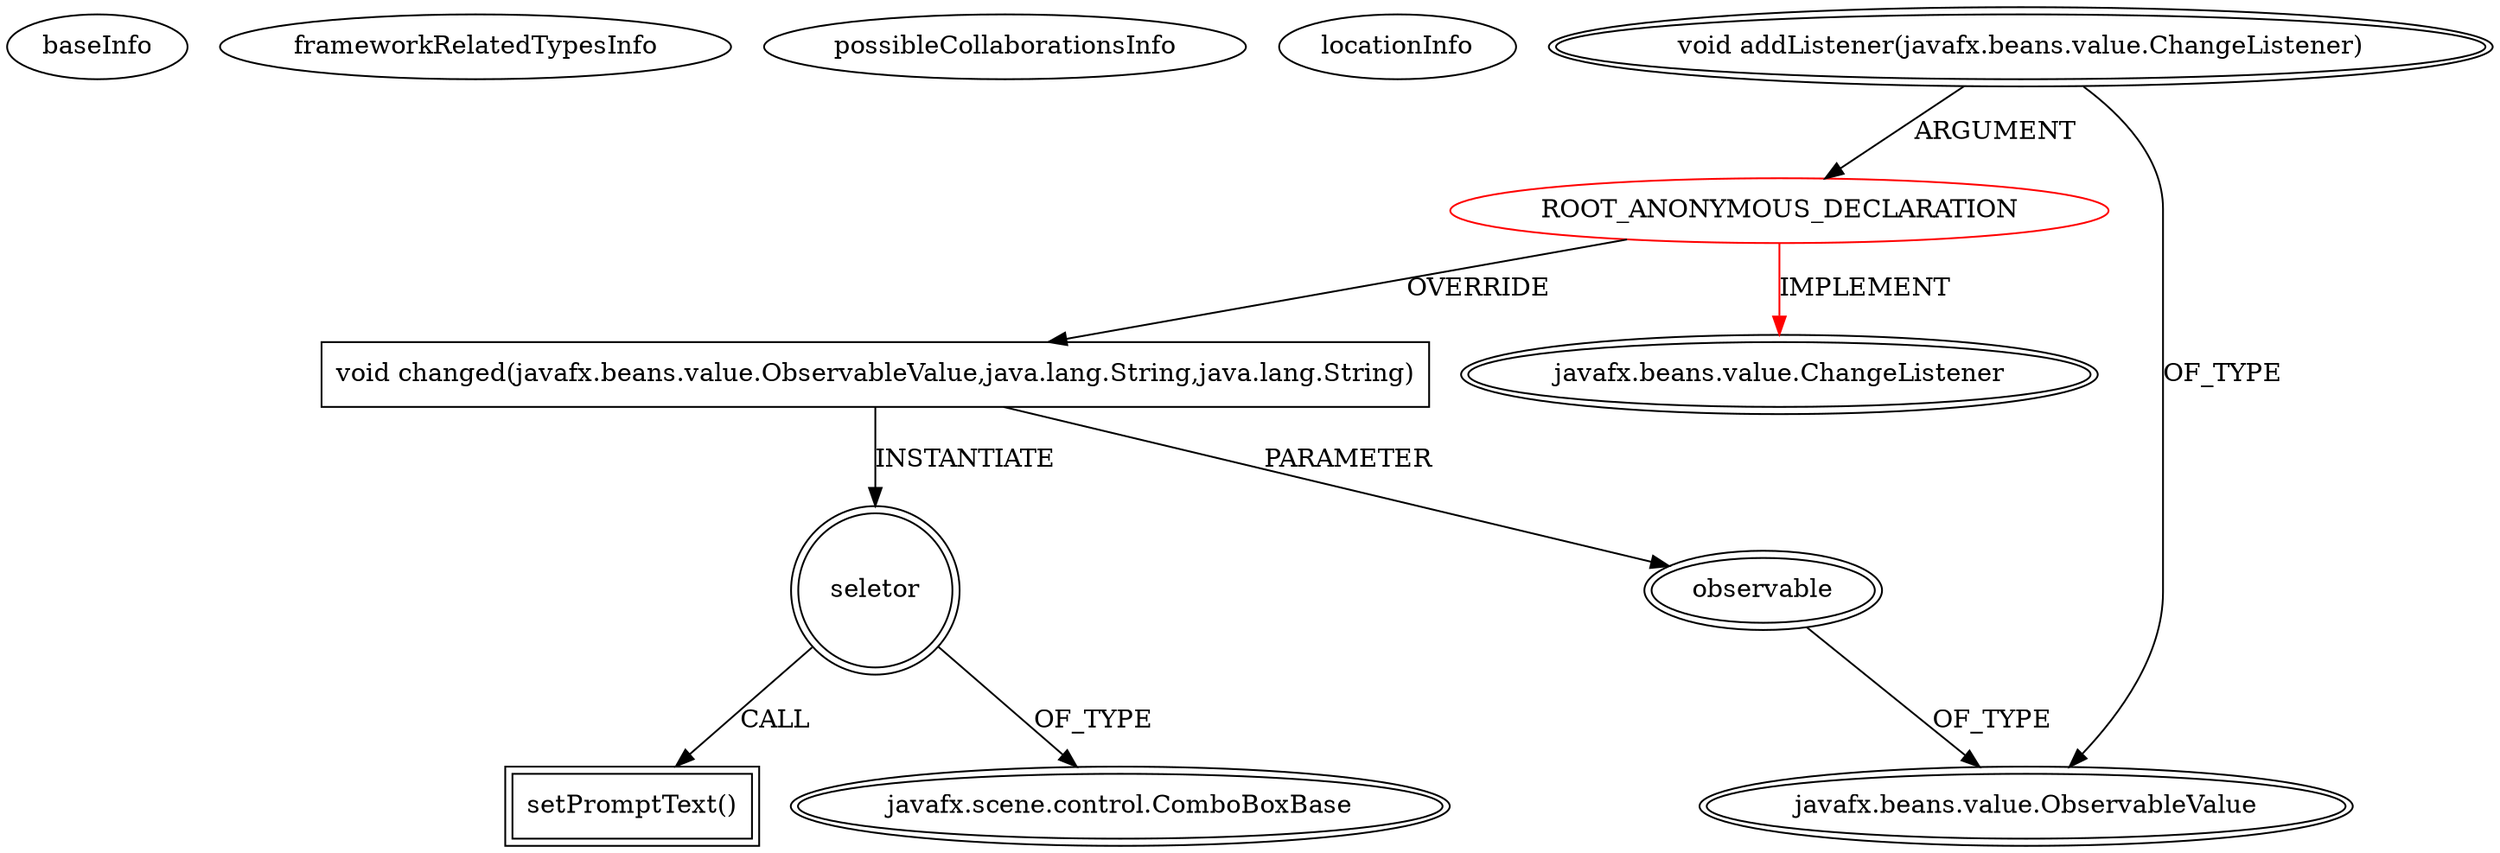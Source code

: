 digraph {
baseInfo[graphId=885,category="extension_graph",isAnonymous=true,possibleRelation=false]
frameworkRelatedTypesInfo[0="javafx.beans.value.ChangeListener"]
possibleCollaborationsInfo[]
locationInfo[projectName="Marcio-Sistemas-MC-repositorio",filePath="/Marcio-Sistemas-MC-repositorio/repositorio-master/controleorcamentofamiliar/src/controller/EntradaDespesasController.java",contextSignature="void configuraSeletorMes()",graphId="885"]
0[label="ROOT_ANONYMOUS_DECLARATION",vertexType="ROOT_ANONYMOUS_DECLARATION",isFrameworkType=false,color=red]
1[label="javafx.beans.value.ChangeListener",vertexType="FRAMEWORK_INTERFACE_TYPE",isFrameworkType=true,peripheries=2]
2[label="void addListener(javafx.beans.value.ChangeListener)",vertexType="OUTSIDE_CALL",isFrameworkType=true,peripheries=2]
3[label="javafx.beans.value.ObservableValue",vertexType="FRAMEWORK_INTERFACE_TYPE",isFrameworkType=true,peripheries=2]
4[label="void changed(javafx.beans.value.ObservableValue,java.lang.String,java.lang.String)",vertexType="OVERRIDING_METHOD_DECLARATION",isFrameworkType=false,shape=box]
5[label="observable",vertexType="PARAMETER_DECLARATION",isFrameworkType=true,peripheries=2]
7[label="seletor",vertexType="VARIABLE_EXPRESION",isFrameworkType=true,peripheries=2,shape=circle]
9[label="javafx.scene.control.ComboBoxBase",vertexType="FRAMEWORK_CLASS_TYPE",isFrameworkType=true,peripheries=2]
8[label="setPromptText()",vertexType="INSIDE_CALL",isFrameworkType=true,peripheries=2,shape=box]
0->1[label="IMPLEMENT",color=red]
2->0[label="ARGUMENT"]
2->3[label="OF_TYPE"]
0->4[label="OVERRIDE"]
5->3[label="OF_TYPE"]
4->5[label="PARAMETER"]
4->7[label="INSTANTIATE"]
7->9[label="OF_TYPE"]
7->8[label="CALL"]
}
